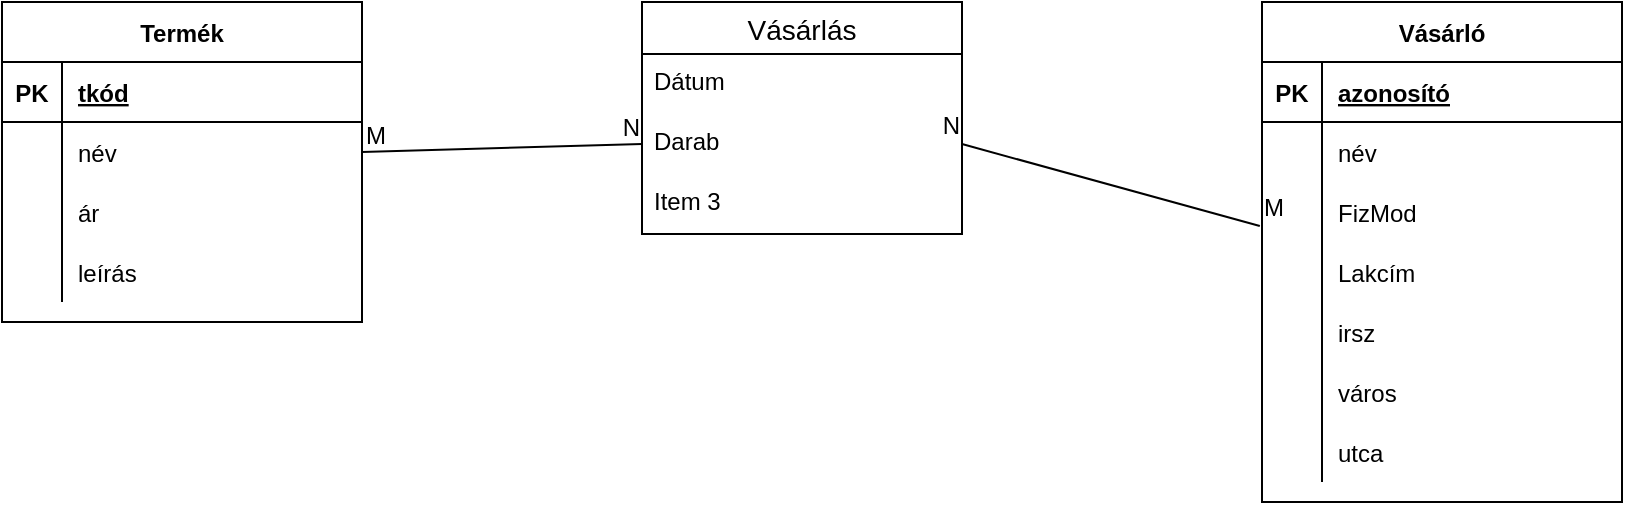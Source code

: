 <mxfile version="20.4.0" type="github">
  <diagram id="C5RBs43oDa-KdzZeNtuy" name="Page-1">
    <mxGraphModel dx="1422" dy="794" grid="1" gridSize="10" guides="1" tooltips="1" connect="1" arrows="1" fold="1" page="0" pageScale="1" pageWidth="827" pageHeight="1169" math="0" shadow="0">
      <root>
        <mxCell id="WIyWlLk6GJQsqaUBKTNV-0" />
        <mxCell id="WIyWlLk6GJQsqaUBKTNV-1" parent="WIyWlLk6GJQsqaUBKTNV-0" />
        <mxCell id="GbVckQGtG-X9XD_L6OzD-0" value="Vásárló" style="shape=table;startSize=30;container=1;collapsible=1;childLayout=tableLayout;fixedRows=1;rowLines=0;fontStyle=1;align=center;resizeLast=1;" vertex="1" parent="WIyWlLk6GJQsqaUBKTNV-1">
          <mxGeometry x="630" y="180" width="180" height="250" as="geometry" />
        </mxCell>
        <mxCell id="GbVckQGtG-X9XD_L6OzD-1" value="" style="shape=tableRow;horizontal=0;startSize=0;swimlaneHead=0;swimlaneBody=0;fillColor=none;collapsible=0;dropTarget=0;points=[[0,0.5],[1,0.5]];portConstraint=eastwest;top=0;left=0;right=0;bottom=1;" vertex="1" parent="GbVckQGtG-X9XD_L6OzD-0">
          <mxGeometry y="30" width="180" height="30" as="geometry" />
        </mxCell>
        <mxCell id="GbVckQGtG-X9XD_L6OzD-2" value="PK" style="shape=partialRectangle;connectable=0;fillColor=none;top=0;left=0;bottom=0;right=0;fontStyle=1;overflow=hidden;" vertex="1" parent="GbVckQGtG-X9XD_L6OzD-1">
          <mxGeometry width="30" height="30" as="geometry">
            <mxRectangle width="30" height="30" as="alternateBounds" />
          </mxGeometry>
        </mxCell>
        <mxCell id="GbVckQGtG-X9XD_L6OzD-3" value="azonosító" style="shape=partialRectangle;connectable=0;fillColor=none;top=0;left=0;bottom=0;right=0;align=left;spacingLeft=6;fontStyle=5;overflow=hidden;" vertex="1" parent="GbVckQGtG-X9XD_L6OzD-1">
          <mxGeometry x="30" width="150" height="30" as="geometry">
            <mxRectangle width="150" height="30" as="alternateBounds" />
          </mxGeometry>
        </mxCell>
        <mxCell id="GbVckQGtG-X9XD_L6OzD-4" value="" style="shape=tableRow;horizontal=0;startSize=0;swimlaneHead=0;swimlaneBody=0;fillColor=none;collapsible=0;dropTarget=0;points=[[0,0.5],[1,0.5]];portConstraint=eastwest;top=0;left=0;right=0;bottom=0;" vertex="1" parent="GbVckQGtG-X9XD_L6OzD-0">
          <mxGeometry y="60" width="180" height="30" as="geometry" />
        </mxCell>
        <mxCell id="GbVckQGtG-X9XD_L6OzD-5" value="" style="shape=partialRectangle;connectable=0;fillColor=none;top=0;left=0;bottom=0;right=0;editable=1;overflow=hidden;" vertex="1" parent="GbVckQGtG-X9XD_L6OzD-4">
          <mxGeometry width="30" height="30" as="geometry">
            <mxRectangle width="30" height="30" as="alternateBounds" />
          </mxGeometry>
        </mxCell>
        <mxCell id="GbVckQGtG-X9XD_L6OzD-6" value="név" style="shape=partialRectangle;connectable=0;fillColor=none;top=0;left=0;bottom=0;right=0;align=left;spacingLeft=6;overflow=hidden;" vertex="1" parent="GbVckQGtG-X9XD_L6OzD-4">
          <mxGeometry x="30" width="150" height="30" as="geometry">
            <mxRectangle width="150" height="30" as="alternateBounds" />
          </mxGeometry>
        </mxCell>
        <mxCell id="GbVckQGtG-X9XD_L6OzD-7" value="" style="shape=tableRow;horizontal=0;startSize=0;swimlaneHead=0;swimlaneBody=0;fillColor=none;collapsible=0;dropTarget=0;points=[[0,0.5],[1,0.5]];portConstraint=eastwest;top=0;left=0;right=0;bottom=0;" vertex="1" parent="GbVckQGtG-X9XD_L6OzD-0">
          <mxGeometry y="90" width="180" height="30" as="geometry" />
        </mxCell>
        <mxCell id="GbVckQGtG-X9XD_L6OzD-8" value="" style="shape=partialRectangle;connectable=0;fillColor=none;top=0;left=0;bottom=0;right=0;editable=1;overflow=hidden;" vertex="1" parent="GbVckQGtG-X9XD_L6OzD-7">
          <mxGeometry width="30" height="30" as="geometry">
            <mxRectangle width="30" height="30" as="alternateBounds" />
          </mxGeometry>
        </mxCell>
        <mxCell id="GbVckQGtG-X9XD_L6OzD-9" value="FizMod" style="shape=partialRectangle;connectable=0;fillColor=none;top=0;left=0;bottom=0;right=0;align=left;spacingLeft=6;overflow=hidden;" vertex="1" parent="GbVckQGtG-X9XD_L6OzD-7">
          <mxGeometry x="30" width="150" height="30" as="geometry">
            <mxRectangle width="150" height="30" as="alternateBounds" />
          </mxGeometry>
        </mxCell>
        <mxCell id="GbVckQGtG-X9XD_L6OzD-10" value="" style="shape=tableRow;horizontal=0;startSize=0;swimlaneHead=0;swimlaneBody=0;fillColor=none;collapsible=0;dropTarget=0;points=[[0,0.5],[1,0.5]];portConstraint=eastwest;top=0;left=0;right=0;bottom=0;" vertex="1" parent="GbVckQGtG-X9XD_L6OzD-0">
          <mxGeometry y="120" width="180" height="30" as="geometry" />
        </mxCell>
        <mxCell id="GbVckQGtG-X9XD_L6OzD-11" value="" style="shape=partialRectangle;connectable=0;fillColor=none;top=0;left=0;bottom=0;right=0;editable=1;overflow=hidden;" vertex="1" parent="GbVckQGtG-X9XD_L6OzD-10">
          <mxGeometry width="30" height="30" as="geometry">
            <mxRectangle width="30" height="30" as="alternateBounds" />
          </mxGeometry>
        </mxCell>
        <mxCell id="GbVckQGtG-X9XD_L6OzD-12" value="Lakcím" style="shape=partialRectangle;connectable=0;fillColor=none;top=0;left=0;bottom=0;right=0;align=left;spacingLeft=6;overflow=hidden;" vertex="1" parent="GbVckQGtG-X9XD_L6OzD-10">
          <mxGeometry x="30" width="150" height="30" as="geometry">
            <mxRectangle width="150" height="30" as="alternateBounds" />
          </mxGeometry>
        </mxCell>
        <mxCell id="GbVckQGtG-X9XD_L6OzD-27" value="" style="shape=tableRow;horizontal=0;startSize=0;swimlaneHead=0;swimlaneBody=0;fillColor=none;collapsible=0;dropTarget=0;points=[[0,0.5],[1,0.5]];portConstraint=eastwest;top=0;left=0;right=0;bottom=0;" vertex="1" parent="GbVckQGtG-X9XD_L6OzD-0">
          <mxGeometry y="150" width="180" height="30" as="geometry" />
        </mxCell>
        <mxCell id="GbVckQGtG-X9XD_L6OzD-28" value="" style="shape=partialRectangle;connectable=0;fillColor=none;top=0;left=0;bottom=0;right=0;editable=1;overflow=hidden;" vertex="1" parent="GbVckQGtG-X9XD_L6OzD-27">
          <mxGeometry width="30" height="30" as="geometry">
            <mxRectangle width="30" height="30" as="alternateBounds" />
          </mxGeometry>
        </mxCell>
        <mxCell id="GbVckQGtG-X9XD_L6OzD-29" value="irsz" style="shape=partialRectangle;connectable=0;fillColor=none;top=0;left=0;bottom=0;right=0;align=left;spacingLeft=6;overflow=hidden;" vertex="1" parent="GbVckQGtG-X9XD_L6OzD-27">
          <mxGeometry x="30" width="150" height="30" as="geometry">
            <mxRectangle width="150" height="30" as="alternateBounds" />
          </mxGeometry>
        </mxCell>
        <mxCell id="GbVckQGtG-X9XD_L6OzD-31" value="" style="shape=tableRow;horizontal=0;startSize=0;swimlaneHead=0;swimlaneBody=0;fillColor=none;collapsible=0;dropTarget=0;points=[[0,0.5],[1,0.5]];portConstraint=eastwest;top=0;left=0;right=0;bottom=0;" vertex="1" parent="GbVckQGtG-X9XD_L6OzD-0">
          <mxGeometry y="180" width="180" height="30" as="geometry" />
        </mxCell>
        <mxCell id="GbVckQGtG-X9XD_L6OzD-32" value="" style="shape=partialRectangle;connectable=0;fillColor=none;top=0;left=0;bottom=0;right=0;editable=1;overflow=hidden;" vertex="1" parent="GbVckQGtG-X9XD_L6OzD-31">
          <mxGeometry width="30" height="30" as="geometry">
            <mxRectangle width="30" height="30" as="alternateBounds" />
          </mxGeometry>
        </mxCell>
        <mxCell id="GbVckQGtG-X9XD_L6OzD-33" value="város" style="shape=partialRectangle;connectable=0;fillColor=none;top=0;left=0;bottom=0;right=0;align=left;spacingLeft=6;overflow=hidden;" vertex="1" parent="GbVckQGtG-X9XD_L6OzD-31">
          <mxGeometry x="30" width="150" height="30" as="geometry">
            <mxRectangle width="150" height="30" as="alternateBounds" />
          </mxGeometry>
        </mxCell>
        <mxCell id="GbVckQGtG-X9XD_L6OzD-35" value="" style="shape=tableRow;horizontal=0;startSize=0;swimlaneHead=0;swimlaneBody=0;fillColor=none;collapsible=0;dropTarget=0;points=[[0,0.5],[1,0.5]];portConstraint=eastwest;top=0;left=0;right=0;bottom=0;" vertex="1" parent="GbVckQGtG-X9XD_L6OzD-0">
          <mxGeometry y="210" width="180" height="30" as="geometry" />
        </mxCell>
        <mxCell id="GbVckQGtG-X9XD_L6OzD-36" value="" style="shape=partialRectangle;connectable=0;fillColor=none;top=0;left=0;bottom=0;right=0;editable=1;overflow=hidden;" vertex="1" parent="GbVckQGtG-X9XD_L6OzD-35">
          <mxGeometry width="30" height="30" as="geometry">
            <mxRectangle width="30" height="30" as="alternateBounds" />
          </mxGeometry>
        </mxCell>
        <mxCell id="GbVckQGtG-X9XD_L6OzD-37" value="utca" style="shape=partialRectangle;connectable=0;fillColor=none;top=0;left=0;bottom=0;right=0;align=left;spacingLeft=6;overflow=hidden;" vertex="1" parent="GbVckQGtG-X9XD_L6OzD-35">
          <mxGeometry x="30" width="150" height="30" as="geometry">
            <mxRectangle width="150" height="30" as="alternateBounds" />
          </mxGeometry>
        </mxCell>
        <mxCell id="GbVckQGtG-X9XD_L6OzD-13" value="Termék" style="shape=table;startSize=30;container=1;collapsible=1;childLayout=tableLayout;fixedRows=1;rowLines=0;fontStyle=1;align=center;resizeLast=1;" vertex="1" parent="WIyWlLk6GJQsqaUBKTNV-1">
          <mxGeometry y="180" width="180" height="160" as="geometry" />
        </mxCell>
        <mxCell id="GbVckQGtG-X9XD_L6OzD-14" value="" style="shape=tableRow;horizontal=0;startSize=0;swimlaneHead=0;swimlaneBody=0;fillColor=none;collapsible=0;dropTarget=0;points=[[0,0.5],[1,0.5]];portConstraint=eastwest;top=0;left=0;right=0;bottom=1;" vertex="1" parent="GbVckQGtG-X9XD_L6OzD-13">
          <mxGeometry y="30" width="180" height="30" as="geometry" />
        </mxCell>
        <mxCell id="GbVckQGtG-X9XD_L6OzD-15" value="PK" style="shape=partialRectangle;connectable=0;fillColor=none;top=0;left=0;bottom=0;right=0;fontStyle=1;overflow=hidden;" vertex="1" parent="GbVckQGtG-X9XD_L6OzD-14">
          <mxGeometry width="30" height="30" as="geometry">
            <mxRectangle width="30" height="30" as="alternateBounds" />
          </mxGeometry>
        </mxCell>
        <mxCell id="GbVckQGtG-X9XD_L6OzD-16" value="tkód" style="shape=partialRectangle;connectable=0;fillColor=none;top=0;left=0;bottom=0;right=0;align=left;spacingLeft=6;fontStyle=5;overflow=hidden;" vertex="1" parent="GbVckQGtG-X9XD_L6OzD-14">
          <mxGeometry x="30" width="150" height="30" as="geometry">
            <mxRectangle width="150" height="30" as="alternateBounds" />
          </mxGeometry>
        </mxCell>
        <mxCell id="GbVckQGtG-X9XD_L6OzD-17" value="" style="shape=tableRow;horizontal=0;startSize=0;swimlaneHead=0;swimlaneBody=0;fillColor=none;collapsible=0;dropTarget=0;points=[[0,0.5],[1,0.5]];portConstraint=eastwest;top=0;left=0;right=0;bottom=0;" vertex="1" parent="GbVckQGtG-X9XD_L6OzD-13">
          <mxGeometry y="60" width="180" height="30" as="geometry" />
        </mxCell>
        <mxCell id="GbVckQGtG-X9XD_L6OzD-18" value="" style="shape=partialRectangle;connectable=0;fillColor=none;top=0;left=0;bottom=0;right=0;editable=1;overflow=hidden;" vertex="1" parent="GbVckQGtG-X9XD_L6OzD-17">
          <mxGeometry width="30" height="30" as="geometry">
            <mxRectangle width="30" height="30" as="alternateBounds" />
          </mxGeometry>
        </mxCell>
        <mxCell id="GbVckQGtG-X9XD_L6OzD-19" value="név" style="shape=partialRectangle;connectable=0;fillColor=none;top=0;left=0;bottom=0;right=0;align=left;spacingLeft=6;overflow=hidden;" vertex="1" parent="GbVckQGtG-X9XD_L6OzD-17">
          <mxGeometry x="30" width="150" height="30" as="geometry">
            <mxRectangle width="150" height="30" as="alternateBounds" />
          </mxGeometry>
        </mxCell>
        <mxCell id="GbVckQGtG-X9XD_L6OzD-20" value="" style="shape=tableRow;horizontal=0;startSize=0;swimlaneHead=0;swimlaneBody=0;fillColor=none;collapsible=0;dropTarget=0;points=[[0,0.5],[1,0.5]];portConstraint=eastwest;top=0;left=0;right=0;bottom=0;" vertex="1" parent="GbVckQGtG-X9XD_L6OzD-13">
          <mxGeometry y="90" width="180" height="30" as="geometry" />
        </mxCell>
        <mxCell id="GbVckQGtG-X9XD_L6OzD-21" value="" style="shape=partialRectangle;connectable=0;fillColor=none;top=0;left=0;bottom=0;right=0;editable=1;overflow=hidden;" vertex="1" parent="GbVckQGtG-X9XD_L6OzD-20">
          <mxGeometry width="30" height="30" as="geometry">
            <mxRectangle width="30" height="30" as="alternateBounds" />
          </mxGeometry>
        </mxCell>
        <mxCell id="GbVckQGtG-X9XD_L6OzD-22" value="ár" style="shape=partialRectangle;connectable=0;fillColor=none;top=0;left=0;bottom=0;right=0;align=left;spacingLeft=6;overflow=hidden;" vertex="1" parent="GbVckQGtG-X9XD_L6OzD-20">
          <mxGeometry x="30" width="150" height="30" as="geometry">
            <mxRectangle width="150" height="30" as="alternateBounds" />
          </mxGeometry>
        </mxCell>
        <mxCell id="GbVckQGtG-X9XD_L6OzD-23" value="" style="shape=tableRow;horizontal=0;startSize=0;swimlaneHead=0;swimlaneBody=0;fillColor=none;collapsible=0;dropTarget=0;points=[[0,0.5],[1,0.5]];portConstraint=eastwest;top=0;left=0;right=0;bottom=0;" vertex="1" parent="GbVckQGtG-X9XD_L6OzD-13">
          <mxGeometry y="120" width="180" height="30" as="geometry" />
        </mxCell>
        <mxCell id="GbVckQGtG-X9XD_L6OzD-24" value="" style="shape=partialRectangle;connectable=0;fillColor=none;top=0;left=0;bottom=0;right=0;editable=1;overflow=hidden;" vertex="1" parent="GbVckQGtG-X9XD_L6OzD-23">
          <mxGeometry width="30" height="30" as="geometry">
            <mxRectangle width="30" height="30" as="alternateBounds" />
          </mxGeometry>
        </mxCell>
        <mxCell id="GbVckQGtG-X9XD_L6OzD-25" value="leírás" style="shape=partialRectangle;connectable=0;fillColor=none;top=0;left=0;bottom=0;right=0;align=left;spacingLeft=6;overflow=hidden;" vertex="1" parent="GbVckQGtG-X9XD_L6OzD-23">
          <mxGeometry x="30" width="150" height="30" as="geometry">
            <mxRectangle width="150" height="30" as="alternateBounds" />
          </mxGeometry>
        </mxCell>
        <mxCell id="GbVckQGtG-X9XD_L6OzD-38" value="Vásárlás" style="swimlane;fontStyle=0;childLayout=stackLayout;horizontal=1;startSize=26;horizontalStack=0;resizeParent=1;resizeParentMax=0;resizeLast=0;collapsible=1;marginBottom=0;align=center;fontSize=14;" vertex="1" parent="WIyWlLk6GJQsqaUBKTNV-1">
          <mxGeometry x="320" y="180" width="160" height="116" as="geometry" />
        </mxCell>
        <mxCell id="GbVckQGtG-X9XD_L6OzD-39" value="Dátum" style="text;strokeColor=none;fillColor=none;spacingLeft=4;spacingRight=4;overflow=hidden;rotatable=0;points=[[0,0.5],[1,0.5]];portConstraint=eastwest;fontSize=12;" vertex="1" parent="GbVckQGtG-X9XD_L6OzD-38">
          <mxGeometry y="26" width="160" height="30" as="geometry" />
        </mxCell>
        <mxCell id="GbVckQGtG-X9XD_L6OzD-40" value="Darab" style="text;strokeColor=none;fillColor=none;spacingLeft=4;spacingRight=4;overflow=hidden;rotatable=0;points=[[0,0.5],[1,0.5]];portConstraint=eastwest;fontSize=12;" vertex="1" parent="GbVckQGtG-X9XD_L6OzD-38">
          <mxGeometry y="56" width="160" height="30" as="geometry" />
        </mxCell>
        <mxCell id="GbVckQGtG-X9XD_L6OzD-41" value="Item 3" style="text;strokeColor=none;fillColor=none;spacingLeft=4;spacingRight=4;overflow=hidden;rotatable=0;points=[[0,0.5],[1,0.5]];portConstraint=eastwest;fontSize=12;" vertex="1" parent="GbVckQGtG-X9XD_L6OzD-38">
          <mxGeometry y="86" width="160" height="30" as="geometry" />
        </mxCell>
        <mxCell id="GbVckQGtG-X9XD_L6OzD-42" value="" style="endArrow=none;html=1;rounded=0;exitX=1;exitY=0.5;exitDx=0;exitDy=0;entryX=0;entryY=0.5;entryDx=0;entryDy=0;" edge="1" parent="WIyWlLk6GJQsqaUBKTNV-1" source="GbVckQGtG-X9XD_L6OzD-17" target="GbVckQGtG-X9XD_L6OzD-40">
          <mxGeometry relative="1" as="geometry">
            <mxPoint x="330" y="310" as="sourcePoint" />
            <mxPoint x="490" y="310" as="targetPoint" />
          </mxGeometry>
        </mxCell>
        <mxCell id="GbVckQGtG-X9XD_L6OzD-43" value="M" style="resizable=0;html=1;align=left;verticalAlign=bottom;" connectable="0" vertex="1" parent="GbVckQGtG-X9XD_L6OzD-42">
          <mxGeometry x="-1" relative="1" as="geometry" />
        </mxCell>
        <mxCell id="GbVckQGtG-X9XD_L6OzD-44" value="N" style="resizable=0;html=1;align=right;verticalAlign=bottom;" connectable="0" vertex="1" parent="GbVckQGtG-X9XD_L6OzD-42">
          <mxGeometry x="1" relative="1" as="geometry" />
        </mxCell>
        <mxCell id="GbVckQGtG-X9XD_L6OzD-45" value="" style="endArrow=none;html=1;rounded=0;entryX=1;entryY=0.5;entryDx=0;entryDy=0;exitX=-0.006;exitY=0.733;exitDx=0;exitDy=0;exitPerimeter=0;" edge="1" parent="WIyWlLk6GJQsqaUBKTNV-1" source="GbVckQGtG-X9XD_L6OzD-7" target="GbVckQGtG-X9XD_L6OzD-40">
          <mxGeometry relative="1" as="geometry">
            <mxPoint x="330" y="310" as="sourcePoint" />
            <mxPoint x="490" y="310" as="targetPoint" />
          </mxGeometry>
        </mxCell>
        <mxCell id="GbVckQGtG-X9XD_L6OzD-46" value="M" style="resizable=0;html=1;align=left;verticalAlign=bottom;" connectable="0" vertex="1" parent="GbVckQGtG-X9XD_L6OzD-45">
          <mxGeometry x="-1" relative="1" as="geometry" />
        </mxCell>
        <mxCell id="GbVckQGtG-X9XD_L6OzD-47" value="N" style="resizable=0;html=1;align=right;verticalAlign=bottom;" connectable="0" vertex="1" parent="GbVckQGtG-X9XD_L6OzD-45">
          <mxGeometry x="1" relative="1" as="geometry" />
        </mxCell>
      </root>
    </mxGraphModel>
  </diagram>
</mxfile>
